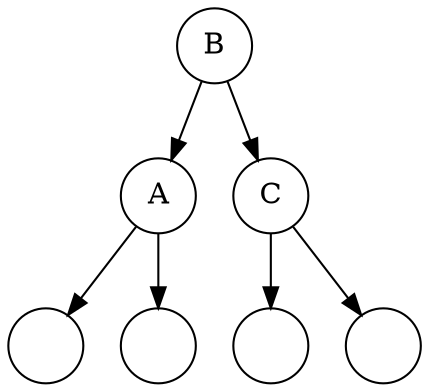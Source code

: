 digraph {
  a[label="A", shape=circle];
  b[label="B", shape=circle];
  c[label="C", shape=circle];

  emptyALeft[label="", shape=circle];
  emptyARight[label="", shape=circle];
  emptyCLeft[label="", shape=circle];
  emptyCRight[label="", shape=circle];

  b -> a;
  b -> c;

  a -> emptyALeft;
  a -> emptyARight;

  c -> emptyCLeft;
  c -> emptyCRight;
}
